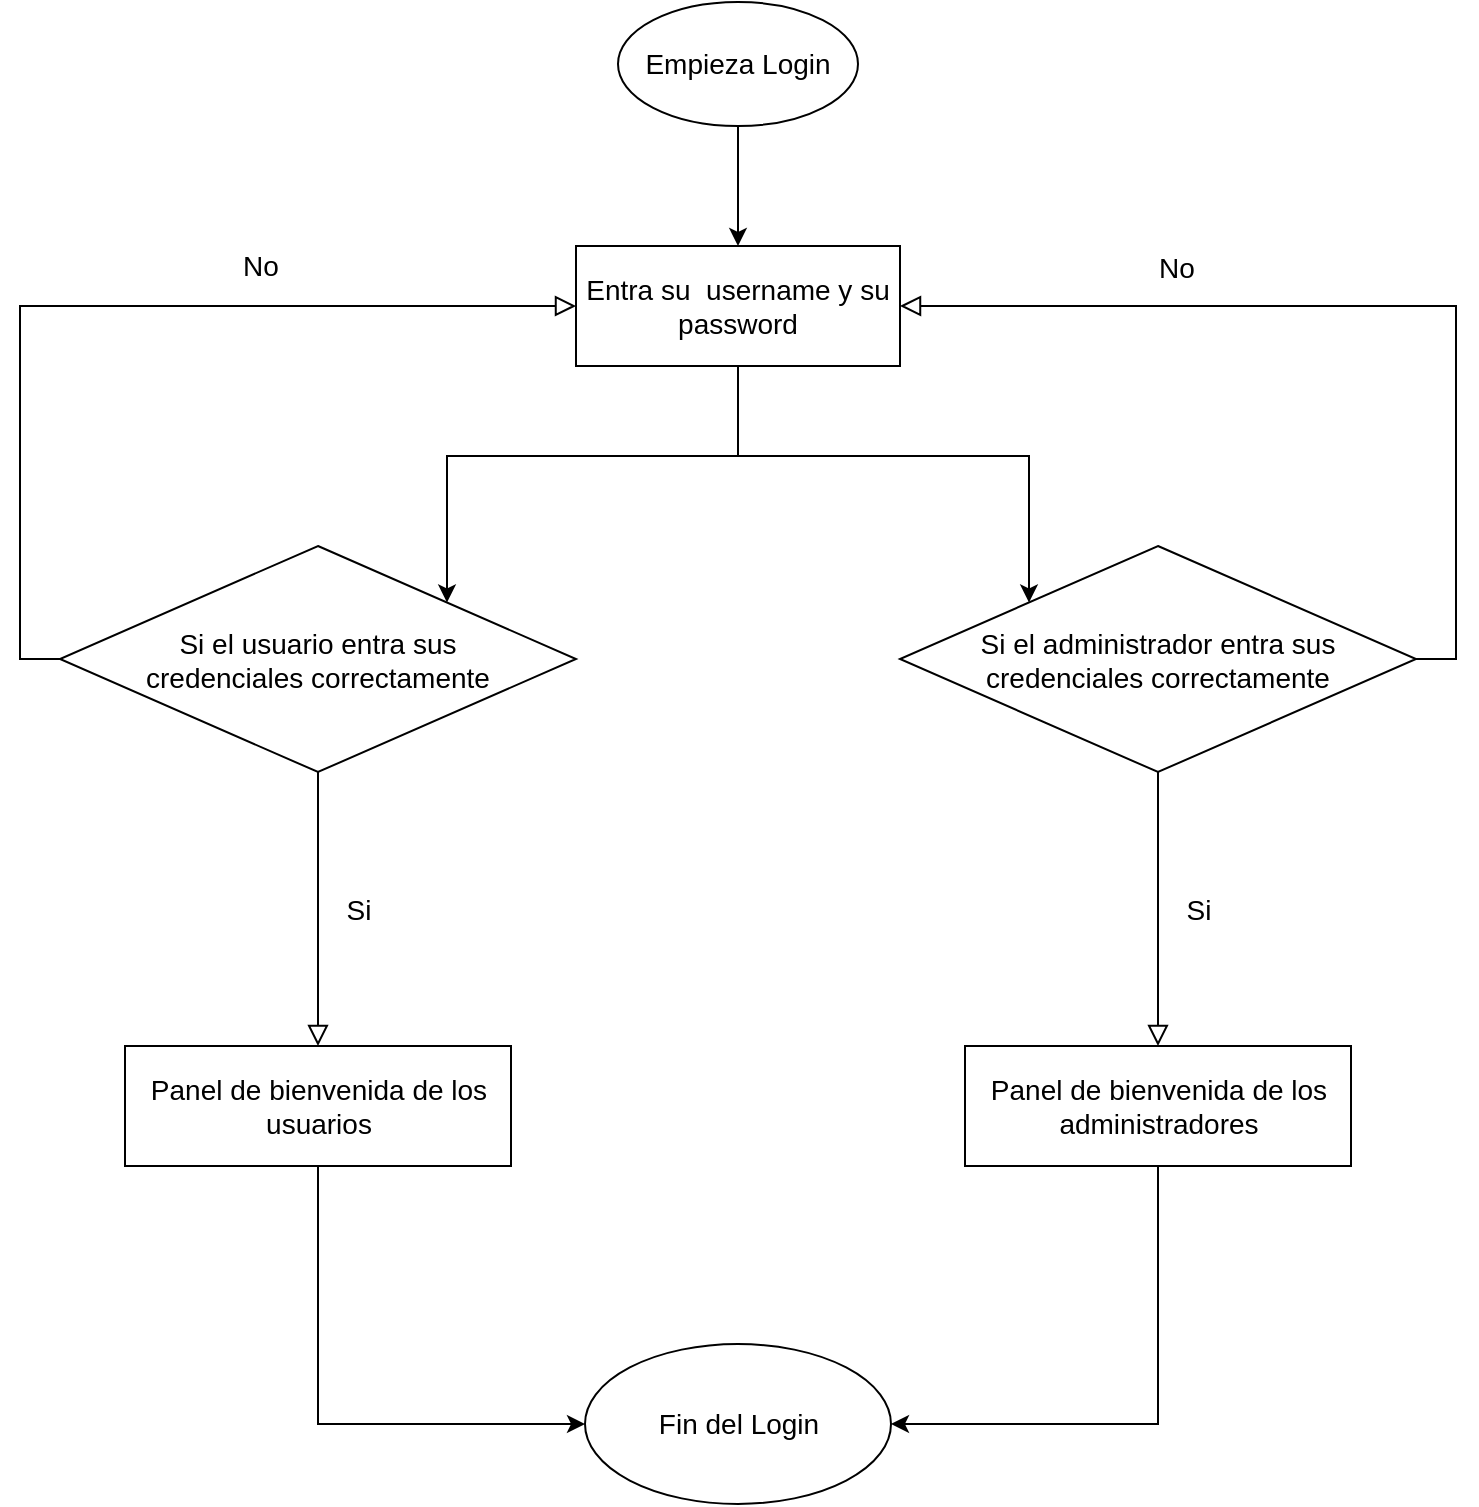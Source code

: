 <mxfile version="26.2.13">
  <diagram id="C5RBs43oDa-KdzZeNtuy" name="Page-1">
    <mxGraphModel dx="1800" dy="753" grid="0" gridSize="10" guides="1" tooltips="1" connect="1" arrows="1" fold="1" page="1" pageScale="1" pageWidth="827" pageHeight="1169" math="0" shadow="0">
      <root>
        <mxCell id="WIyWlLk6GJQsqaUBKTNV-0" />
        <mxCell id="WIyWlLk6GJQsqaUBKTNV-1" parent="WIyWlLk6GJQsqaUBKTNV-0" />
        <mxCell id="WIyWlLk6GJQsqaUBKTNV-4" value="Si" style="rounded=0;html=1;jettySize=auto;orthogonalLoop=1;fontSize=14;endArrow=block;endFill=0;endSize=8;strokeWidth=1;shadow=0;labelBackgroundColor=none;edgeStyle=orthogonalEdgeStyle;exitX=0.5;exitY=1;exitDx=0;exitDy=0;entryX=0.5;entryY=0;entryDx=0;entryDy=0;" parent="WIyWlLk6GJQsqaUBKTNV-1" source="wOk-38grqLeMf-4FPamz-4" target="wOk-38grqLeMf-4FPamz-8" edge="1">
          <mxGeometry y="20" relative="1" as="geometry">
            <mxPoint as="offset" />
            <mxPoint x="199" y="565" as="sourcePoint" />
            <mxPoint x="223" y="601" as="targetPoint" />
          </mxGeometry>
        </mxCell>
        <mxCell id="WIyWlLk6GJQsqaUBKTNV-5" value="No" style="edgeStyle=orthogonalEdgeStyle;rounded=0;html=1;jettySize=auto;orthogonalLoop=1;fontSize=14;endArrow=block;endFill=0;endSize=8;strokeWidth=1;shadow=0;labelBackgroundColor=none;exitX=1;exitY=0.5;exitDx=0;exitDy=0;entryX=1;entryY=0.5;entryDx=0;entryDy=0;" parent="WIyWlLk6GJQsqaUBKTNV-1" source="wOk-38grqLeMf-4FPamz-5" target="wOk-38grqLeMf-4FPamz-2" edge="1">
          <mxGeometry x="0.418" y="-19" relative="1" as="geometry">
            <mxPoint as="offset" />
            <mxPoint x="593" y="218" as="sourcePoint" />
            <mxPoint x="643" y="218" as="targetPoint" />
          </mxGeometry>
        </mxCell>
        <mxCell id="WIyWlLk6GJQsqaUBKTNV-8" value="No" style="rounded=0;html=1;jettySize=auto;orthogonalLoop=1;fontSize=14;endArrow=block;endFill=0;endSize=8;strokeWidth=1;shadow=0;labelBackgroundColor=none;edgeStyle=orthogonalEdgeStyle;exitX=0;exitY=0.5;exitDx=0;exitDy=0;entryX=0;entryY=0.5;entryDx=0;entryDy=0;" parent="WIyWlLk6GJQsqaUBKTNV-1" source="wOk-38grqLeMf-4FPamz-4" target="wOk-38grqLeMf-4FPamz-2" edge="1">
          <mxGeometry x="0.333" y="20" relative="1" as="geometry">
            <mxPoint as="offset" />
            <mxPoint x="88" y="320" as="sourcePoint" />
            <mxPoint x="88" y="380" as="targetPoint" />
          </mxGeometry>
        </mxCell>
        <mxCell id="wOk-38grqLeMf-4FPamz-3" style="edgeStyle=orthogonalEdgeStyle;rounded=0;orthogonalLoop=1;jettySize=auto;html=1;entryX=0.5;entryY=0;entryDx=0;entryDy=0;" edge="1" parent="WIyWlLk6GJQsqaUBKTNV-1" source="wOk-38grqLeMf-4FPamz-0" target="wOk-38grqLeMf-4FPamz-2">
          <mxGeometry relative="1" as="geometry" />
        </mxCell>
        <mxCell id="wOk-38grqLeMf-4FPamz-0" value="Empieza Login" style="ellipse;whiteSpace=wrap;html=1;fontSize=14;" vertex="1" parent="WIyWlLk6GJQsqaUBKTNV-1">
          <mxGeometry x="354" y="94" width="120" height="62" as="geometry" />
        </mxCell>
        <mxCell id="wOk-38grqLeMf-4FPamz-6" style="edgeStyle=orthogonalEdgeStyle;rounded=0;orthogonalLoop=1;jettySize=auto;html=1;entryX=1;entryY=0;entryDx=0;entryDy=0;" edge="1" parent="WIyWlLk6GJQsqaUBKTNV-1" source="wOk-38grqLeMf-4FPamz-2" target="wOk-38grqLeMf-4FPamz-4">
          <mxGeometry relative="1" as="geometry" />
        </mxCell>
        <mxCell id="wOk-38grqLeMf-4FPamz-7" style="edgeStyle=orthogonalEdgeStyle;rounded=0;orthogonalLoop=1;jettySize=auto;html=1;entryX=0;entryY=0;entryDx=0;entryDy=0;" edge="1" parent="WIyWlLk6GJQsqaUBKTNV-1" source="wOk-38grqLeMf-4FPamz-2" target="wOk-38grqLeMf-4FPamz-5">
          <mxGeometry relative="1" as="geometry" />
        </mxCell>
        <mxCell id="wOk-38grqLeMf-4FPamz-2" value="Entra su&amp;nbsp; username y su password" style="rounded=0;whiteSpace=wrap;html=1;fontSize=14;" vertex="1" parent="WIyWlLk6GJQsqaUBKTNV-1">
          <mxGeometry x="333" y="216" width="162" height="60" as="geometry" />
        </mxCell>
        <mxCell id="wOk-38grqLeMf-4FPamz-4" value="Si el usuario entra sus&lt;div&gt;credenciales correctamente&lt;/div&gt;" style="rhombus;whiteSpace=wrap;html=1;fontSize=14;" vertex="1" parent="WIyWlLk6GJQsqaUBKTNV-1">
          <mxGeometry x="75" y="366" width="258" height="113" as="geometry" />
        </mxCell>
        <mxCell id="wOk-38grqLeMf-4FPamz-5" value="Si el administrador entra sus&lt;div&gt;credenciales correctamente&lt;/div&gt;" style="rhombus;whiteSpace=wrap;html=1;fontSize=14;" vertex="1" parent="WIyWlLk6GJQsqaUBKTNV-1">
          <mxGeometry x="495" y="366" width="258" height="113" as="geometry" />
        </mxCell>
        <mxCell id="wOk-38grqLeMf-4FPamz-12" style="edgeStyle=orthogonalEdgeStyle;rounded=0;orthogonalLoop=1;jettySize=auto;html=1;entryX=0;entryY=0.5;entryDx=0;entryDy=0;exitX=0.5;exitY=1;exitDx=0;exitDy=0;" edge="1" parent="WIyWlLk6GJQsqaUBKTNV-1" source="wOk-38grqLeMf-4FPamz-8" target="wOk-38grqLeMf-4FPamz-11">
          <mxGeometry relative="1" as="geometry" />
        </mxCell>
        <mxCell id="wOk-38grqLeMf-4FPamz-8" value="Panel de bienvenida de los usuarios" style="rounded=0;whiteSpace=wrap;html=1;fontSize=14;" vertex="1" parent="WIyWlLk6GJQsqaUBKTNV-1">
          <mxGeometry x="107.5" y="616" width="193" height="60" as="geometry" />
        </mxCell>
        <mxCell id="wOk-38grqLeMf-4FPamz-14" style="edgeStyle=orthogonalEdgeStyle;rounded=0;orthogonalLoop=1;jettySize=auto;html=1;entryX=1;entryY=0.5;entryDx=0;entryDy=0;exitX=0.5;exitY=1;exitDx=0;exitDy=0;" edge="1" parent="WIyWlLk6GJQsqaUBKTNV-1" source="wOk-38grqLeMf-4FPamz-9" target="wOk-38grqLeMf-4FPamz-11">
          <mxGeometry relative="1" as="geometry" />
        </mxCell>
        <mxCell id="wOk-38grqLeMf-4FPamz-9" value="Panel de bienvenida de los administradores" style="rounded=0;whiteSpace=wrap;html=1;fontSize=14;" vertex="1" parent="WIyWlLk6GJQsqaUBKTNV-1">
          <mxGeometry x="527.5" y="616" width="193" height="60" as="geometry" />
        </mxCell>
        <mxCell id="wOk-38grqLeMf-4FPamz-10" value="Si" style="rounded=0;html=1;jettySize=auto;orthogonalLoop=1;fontSize=14;endArrow=block;endFill=0;endSize=8;strokeWidth=1;shadow=0;labelBackgroundColor=none;edgeStyle=orthogonalEdgeStyle;exitX=0.5;exitY=1;exitDx=0;exitDy=0;entryX=0.5;entryY=0;entryDx=0;entryDy=0;" edge="1" parent="WIyWlLk6GJQsqaUBKTNV-1" source="wOk-38grqLeMf-4FPamz-5" target="wOk-38grqLeMf-4FPamz-9">
          <mxGeometry y="20" relative="1" as="geometry">
            <mxPoint as="offset" />
            <mxPoint x="619" y="496" as="sourcePoint" />
            <mxPoint x="619" y="633" as="targetPoint" />
          </mxGeometry>
        </mxCell>
        <mxCell id="wOk-38grqLeMf-4FPamz-11" value="Fin del Login" style="ellipse;whiteSpace=wrap;html=1;fontSize=14;" vertex="1" parent="WIyWlLk6GJQsqaUBKTNV-1">
          <mxGeometry x="337.5" y="765" width="153" height="80" as="geometry" />
        </mxCell>
      </root>
    </mxGraphModel>
  </diagram>
</mxfile>
